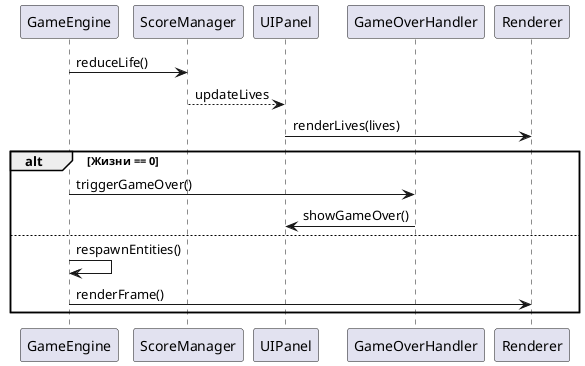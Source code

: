 @startuml GhostCollisionSequence
participant "GameEngine" as GE
participant "ScoreManager" as SM
participant "UIPanel" as UI
participant "GameOverHandler" as GO
participant "Renderer" as R

GE -> SM: reduceLife()
SM --> UI: updateLives
UI -> R: renderLives(lives)
alt Жизни == 0
    GE -> GO: triggerGameOver()
    GO -> UI: showGameOver()
else
    GE -> GE: respawnEntities()
    GE -> R: renderFrame()
end
@enduml
```plantuml
@startuml FullSequenceDiagram
actor Player as "Игрок"
participant "GameLauncher" as GL
participant "LevelManager" as LM
participant "CsvReader" as CR
participant "GameEngine" as GE
participant "InputHandler" as IH
participant "PacMan" as P
participant "Ghost" as G
participant "CollisionDetector" as CD
participant "ScoreManager" as SM
participant "UIPanel" as UI
participant "GameOverHandler" as GO
participant "Renderer" as R

== Запуск игры ==
Player -> GL: startGame()
GL -> LM: initLevel("level.csv")
LM -> CR: readCSV()
CR --> LM: levelData
LM -> GE: initialize(levelData)
GE -> SM: resetScore()
GE -> IH: bindListeners()
GE -> R: prepareCanvas()
GE --> GL: gameReady()

== Основной цикл ==
loop Каждый кадр
    IH -> GE: handleInput()
    GE -> P: updatePosition(direction)
    GE -> G: updateAllGhosts()
    P -> CD: detectCollisions(P.position)
    CD --> GE: collisionInfo
    alt Пеллета съедена
        GE -> SM: addPoints(10)
        SM --> UI: newScore
        UI -> R: renderScore(newScore)
    end
    alt Столкновение с привидом
        GE -> SM: reduceLife()
        SM --> UI: updateLives
        UI -> R: renderLives(lives)
        alt Жизни == 0
            GE -> GO: triggerGameOver()
            GO -> UI: showGameOver()
            break
        else
            GE -> GE: respawnEntities()
        end
    end
    GE -> R: renderFrame()
end

@enduml